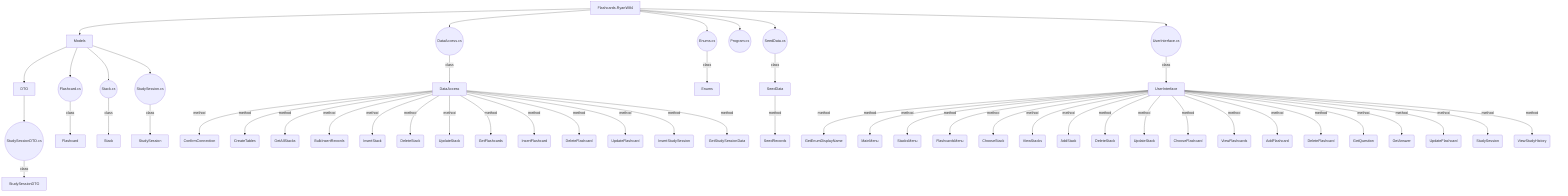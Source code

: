graph TD
    Flashcards.RyanW84[Flashcards.RyanW84]
    Flashcards.RyanW84-->Flashcards.RyanW84Models[Models]
    Flashcards.RyanW84Models-->Flashcards.RyanW84ModelsDTO[DTO]
    Flashcards.RyanW84ModelsDTO-->Flashcards.RyanW84ModelsDTOStudySessionDTO.cs((StudySessionDTO.cs))
    Flashcards.RyanW84ModelsDTOStudySessionDTO.cs-->|class|Flashcards.RyanW84ModelsDTOStudySessionDTO.csStudySessionDTO[StudySessionDTO]
    Flashcards.RyanW84Models-->Flashcards.RyanW84ModelsFlashcard.cs((Flashcard.cs))
    Flashcards.RyanW84ModelsFlashcard.cs-->|class|Flashcards.RyanW84ModelsFlashcard.csFlashcard[Flashcard]
    Flashcards.RyanW84Models-->Flashcards.RyanW84ModelsStack.cs((Stack.cs))
    Flashcards.RyanW84ModelsStack.cs-->|class|Flashcards.RyanW84ModelsStack.csStack[Stack]
    Flashcards.RyanW84Models-->Flashcards.RyanW84ModelsStudySession.cs((StudySession.cs))
    Flashcards.RyanW84ModelsStudySession.cs-->|class|Flashcards.RyanW84ModelsStudySession.csStudySession[StudySession]
    Flashcards.RyanW84-->Flashcards.RyanW84DataAccess.cs((DataAccess.cs))
    Flashcards.RyanW84DataAccess.cs-->|class|Flashcards.RyanW84DataAccess.csDataAccess[DataAccess]
    Flashcards.RyanW84DataAccess.csDataAccess-->|method|Flashcards.RyanW84DataAccess.csDataAccessConfirmConnection(ConfirmConnection)
    Flashcards.RyanW84DataAccess.csDataAccess-->|method|Flashcards.RyanW84DataAccess.csDataAccessCreateTables(CreateTables)
    Flashcards.RyanW84DataAccess.csDataAccess-->|method|Flashcards.RyanW84DataAccess.csDataAccessGetAllStacks(GetAllStacks)
    Flashcards.RyanW84DataAccess.csDataAccess-->|method|Flashcards.RyanW84DataAccess.csDataAccessBulkInsertRecords(BulkInsertRecords)
    Flashcards.RyanW84DataAccess.csDataAccess-->|method|Flashcards.RyanW84DataAccess.csDataAccessInsertStack(InsertStack)
    Flashcards.RyanW84DataAccess.csDataAccess-->|method|Flashcards.RyanW84DataAccess.csDataAccessDeleteStack(DeleteStack)
    Flashcards.RyanW84DataAccess.csDataAccess-->|method|Flashcards.RyanW84DataAccess.csDataAccessUpdateStack(UpdateStack)
    Flashcards.RyanW84DataAccess.csDataAccess-->|method|Flashcards.RyanW84DataAccess.csDataAccessGetFlashcards(GetFlashcards)
    Flashcards.RyanW84DataAccess.csDataAccess-->|method|Flashcards.RyanW84DataAccess.csDataAccessInsertFlashcard(InsertFlashcard)
    Flashcards.RyanW84DataAccess.csDataAccess-->|method|Flashcards.RyanW84DataAccess.csDataAccessDeleteFlashcard(DeleteFlashcard)
    Flashcards.RyanW84DataAccess.csDataAccess-->|method|Flashcards.RyanW84DataAccess.csDataAccessUpdateFlashcard(UpdateFlashcard)
    Flashcards.RyanW84DataAccess.csDataAccess-->|method|Flashcards.RyanW84DataAccess.csDataAccessInsertStudySession(InsertStudySession)
    Flashcards.RyanW84DataAccess.csDataAccess-->|method|Flashcards.RyanW84DataAccess.csDataAccessGetStudySessionData(GetStudySessionData)
    Flashcards.RyanW84-->Flashcards.RyanW84Enums.cs((Enums.cs))
    Flashcards.RyanW84Enums.cs-->|class|Flashcards.RyanW84Enums.csEnums[Enums]
    Flashcards.RyanW84-->Flashcards.RyanW84Program.cs((Program.cs))
    Flashcards.RyanW84-->Flashcards.RyanW84SeedData.cs((SeedData.cs))
    Flashcards.RyanW84SeedData.cs-->|class|Flashcards.RyanW84SeedData.csSeedData[SeedData]
    Flashcards.RyanW84SeedData.csSeedData-->|method|Flashcards.RyanW84SeedData.csSeedDataSeedRecords(SeedRecords)
    Flashcards.RyanW84-->Flashcards.RyanW84UserInterface.cs((UserInterface.cs))
    Flashcards.RyanW84UserInterface.cs-->|class|Flashcards.RyanW84UserInterface.csUserInterface[UserInterface]
    Flashcards.RyanW84UserInterface.csUserInterface-->|method|Flashcards.RyanW84UserInterface.csUserInterfaceGetEnumDisplayName(GetEnumDisplayName)
    Flashcards.RyanW84UserInterface.csUserInterface-->|method|Flashcards.RyanW84UserInterface.csUserInterfaceMainMenu(MainMenu)
    Flashcards.RyanW84UserInterface.csUserInterface-->|method|Flashcards.RyanW84UserInterface.csUserInterfaceStacksMenu(StacksMenu)
    Flashcards.RyanW84UserInterface.csUserInterface-->|method|Flashcards.RyanW84UserInterface.csUserInterfaceFlashcardsMenu(FlashcardsMenu)
    Flashcards.RyanW84UserInterface.csUserInterface-->|method|Flashcards.RyanW84UserInterface.csUserInterfaceChooseStack(ChooseStack)
    Flashcards.RyanW84UserInterface.csUserInterface-->|method|Flashcards.RyanW84UserInterface.csUserInterfaceViewStacks(ViewStacks)
    Flashcards.RyanW84UserInterface.csUserInterface-->|method|Flashcards.RyanW84UserInterface.csUserInterfaceAddStack(AddStack)
    Flashcards.RyanW84UserInterface.csUserInterface-->|method|Flashcards.RyanW84UserInterface.csUserInterfaceDeleteStack(DeleteStack)
    Flashcards.RyanW84UserInterface.csUserInterface-->|method|Flashcards.RyanW84UserInterface.csUserInterfaceUpdateStack(UpdateStack)
    Flashcards.RyanW84UserInterface.csUserInterface-->|method|Flashcards.RyanW84UserInterface.csUserInterfaceChooseFlashcard(ChooseFlashcard)
    Flashcards.RyanW84UserInterface.csUserInterface-->|method|Flashcards.RyanW84UserInterface.csUserInterfaceViewFlashcards(ViewFlashcards)
    Flashcards.RyanW84UserInterface.csUserInterface-->|method|Flashcards.RyanW84UserInterface.csUserInterfaceAddFlashcard(AddFlashcard)
    Flashcards.RyanW84UserInterface.csUserInterface-->|method|Flashcards.RyanW84UserInterface.csUserInterfaceDeleteFlashcard(DeleteFlashcard)
    Flashcards.RyanW84UserInterface.csUserInterface-->|method|Flashcards.RyanW84UserInterface.csUserInterfaceGetQuestion(GetQuestion)
    Flashcards.RyanW84UserInterface.csUserInterface-->|method|Flashcards.RyanW84UserInterface.csUserInterfaceGetAnswer(GetAnswer)
    Flashcards.RyanW84UserInterface.csUserInterface-->|method|Flashcards.RyanW84UserInterface.csUserInterfaceUpdateFlashcard(UpdateFlashcard)
    Flashcards.RyanW84UserInterface.csUserInterface-->|method|Flashcards.RyanW84UserInterface.csUserInterfaceStudySession(StudySession)
    Flashcards.RyanW84UserInterface.csUserInterface-->|method|Flashcards.RyanW84UserInterface.csUserInterfaceViewStudyHistory(ViewStudyHistory)